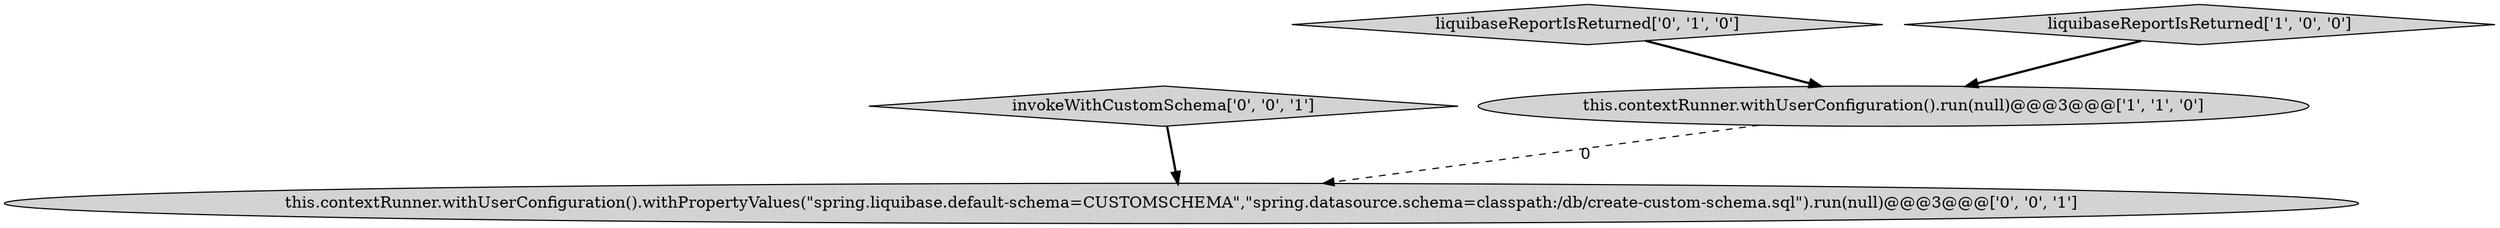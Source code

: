 digraph {
3 [style = filled, label = "this.contextRunner.withUserConfiguration().withPropertyValues(\"spring.liquibase.default-schema=CUSTOMSCHEMA\",\"spring.datasource.schema=classpath:/db/create-custom-schema.sql\").run(null)@@@3@@@['0', '0', '1']", fillcolor = lightgray, shape = ellipse image = "AAA0AAABBB3BBB"];
2 [style = filled, label = "liquibaseReportIsReturned['0', '1', '0']", fillcolor = lightgray, shape = diamond image = "AAA0AAABBB2BBB"];
4 [style = filled, label = "invokeWithCustomSchema['0', '0', '1']", fillcolor = lightgray, shape = diamond image = "AAA0AAABBB3BBB"];
0 [style = filled, label = "this.contextRunner.withUserConfiguration().run(null)@@@3@@@['1', '1', '0']", fillcolor = lightgray, shape = ellipse image = "AAA0AAABBB1BBB"];
1 [style = filled, label = "liquibaseReportIsReturned['1', '0', '0']", fillcolor = lightgray, shape = diamond image = "AAA0AAABBB1BBB"];
2->0 [style = bold, label=""];
0->3 [style = dashed, label="0"];
1->0 [style = bold, label=""];
4->3 [style = bold, label=""];
}
